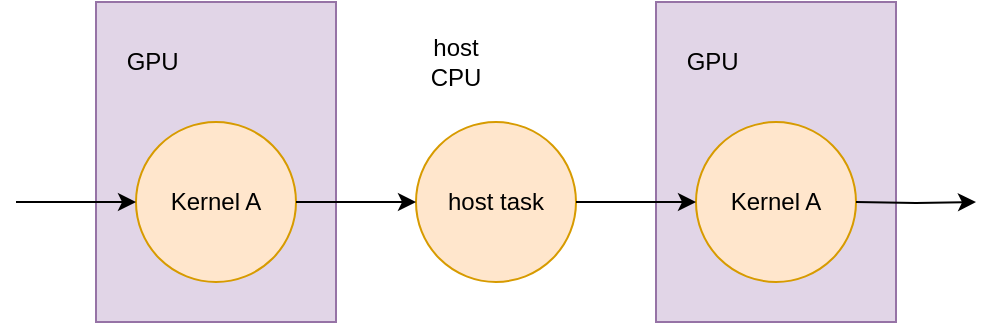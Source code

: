 <mxfile version="13.6.2" type="device"><diagram id="t3KnCuKoPFR6UIoQXWWL" name="Page-1"><mxGraphModel dx="1086" dy="806" grid="1" gridSize="10" guides="1" tooltips="1" connect="1" arrows="1" fold="1" page="1" pageScale="1" pageWidth="827" pageHeight="1169" math="0" shadow="0"><root><mxCell id="0"/><mxCell id="1" parent="0"/><mxCell id="WLAb-HVYEj0Z8suwNHRZ-1" value="&lt;div&gt;&lt;span&gt;&amp;nbsp; &amp;nbsp; GPU&lt;/span&gt;&lt;/div&gt;&lt;br&gt;&lt;br&gt;&lt;br&gt;&lt;br&gt;&lt;br&gt;&lt;br&gt;&lt;br&gt;" style="rounded=0;whiteSpace=wrap;html=1;fillColor=#e1d5e7;strokeColor=#9673a6;align=left;" parent="1" vertex="1"><mxGeometry x="80" y="40" width="120" height="160" as="geometry"/></mxCell><mxCell id="WLAb-HVYEj0Z8suwNHRZ-2" value="Kernel A" style="ellipse;whiteSpace=wrap;html=1;fillColor=#ffe6cc;strokeColor=#d79b00;" parent="1" vertex="1"><mxGeometry x="100" y="100" width="80" height="80" as="geometry"/></mxCell><mxCell id="U1jdSlR-MV8z9ROrbXA_-1" value="host task" style="ellipse;whiteSpace=wrap;html=1;fillColor=#ffe6cc;strokeColor=#d79b00;" vertex="1" parent="1"><mxGeometry x="240" y="100" width="80" height="80" as="geometry"/></mxCell><mxCell id="U1jdSlR-MV8z9ROrbXA_-2" value="&amp;nbsp; &amp;nbsp; GPU&lt;br&gt;&lt;br&gt;&lt;br&gt;&lt;br&gt;&lt;br&gt;&lt;br&gt;&lt;br&gt;&lt;br&gt;" style="rounded=0;whiteSpace=wrap;html=1;fillColor=#e1d5e7;strokeColor=#9673a6;align=left;" vertex="1" parent="1"><mxGeometry x="360" y="40" width="120" height="160" as="geometry"/></mxCell><mxCell id="U1jdSlR-MV8z9ROrbXA_-3" value="Kernel A" style="ellipse;whiteSpace=wrap;html=1;fillColor=#ffe6cc;strokeColor=#d79b00;" vertex="1" parent="1"><mxGeometry x="380" y="100" width="80" height="80" as="geometry"/></mxCell><mxCell id="U1jdSlR-MV8z9ROrbXA_-4" value="" style="edgeStyle=orthogonalEdgeStyle;rounded=0;orthogonalLoop=1;jettySize=auto;html=1;startArrow=classic;startFill=1;endArrow=none;endFill=0;entryX=1;entryY=0.5;entryDx=0;entryDy=0;exitX=0;exitY=0.5;exitDx=0;exitDy=0;" edge="1" parent="1" source="U1jdSlR-MV8z9ROrbXA_-1" target="WLAb-HVYEj0Z8suwNHRZ-2"><mxGeometry relative="1" as="geometry"><mxPoint x="140" y="240" as="sourcePoint"/><mxPoint x="650" y="250" as="targetPoint"/></mxGeometry></mxCell><mxCell id="U1jdSlR-MV8z9ROrbXA_-5" value="" style="edgeStyle=orthogonalEdgeStyle;rounded=0;orthogonalLoop=1;jettySize=auto;html=1;startArrow=classic;startFill=1;endArrow=none;endFill=0;exitX=0;exitY=0.5;exitDx=0;exitDy=0;entryX=1;entryY=0.5;entryDx=0;entryDy=0;" edge="1" parent="1" source="U1jdSlR-MV8z9ROrbXA_-3" target="U1jdSlR-MV8z9ROrbXA_-1"><mxGeometry relative="1" as="geometry"><mxPoint x="150" y="290" as="sourcePoint"/><mxPoint x="140" y="410" as="targetPoint"/></mxGeometry></mxCell><mxCell id="U1jdSlR-MV8z9ROrbXA_-6" value="host&lt;br&gt;CPU" style="text;html=1;strokeColor=none;fillColor=none;align=center;verticalAlign=middle;whiteSpace=wrap;rounded=0;" vertex="1" parent="1"><mxGeometry x="240" y="50" width="40" height="40" as="geometry"/></mxCell><mxCell id="U1jdSlR-MV8z9ROrbXA_-7" value="" style="edgeStyle=orthogonalEdgeStyle;rounded=0;orthogonalLoop=1;jettySize=auto;html=1;startArrow=classic;startFill=1;endArrow=none;endFill=0;exitX=0;exitY=0.5;exitDx=0;exitDy=0;" edge="1" parent="1" source="WLAb-HVYEj0Z8suwNHRZ-2"><mxGeometry relative="1" as="geometry"><mxPoint x="250" y="150" as="sourcePoint"/><mxPoint x="40" y="140" as="targetPoint"/></mxGeometry></mxCell><mxCell id="U1jdSlR-MV8z9ROrbXA_-8" value="" style="edgeStyle=orthogonalEdgeStyle;rounded=0;orthogonalLoop=1;jettySize=auto;html=1;startArrow=classic;startFill=1;endArrow=none;endFill=0;entryX=1;entryY=0.5;entryDx=0;entryDy=0;" edge="1" parent="1" target="U1jdSlR-MV8z9ROrbXA_-3"><mxGeometry relative="1" as="geometry"><mxPoint x="520" y="140" as="sourcePoint"/><mxPoint x="50" y="150" as="targetPoint"/></mxGeometry></mxCell></root></mxGraphModel></diagram></mxfile>